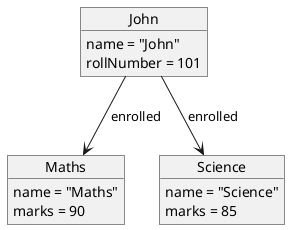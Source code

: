 @startuml
object John {
    name = "John"
    rollNumber = 101
}

object Maths {
    name = "Maths"
    marks = 90
}

object Science {
    name = "Science"
    marks = 85
}

John --> Maths : "enrolled"
John --> Science : "enrolled"
@enduml